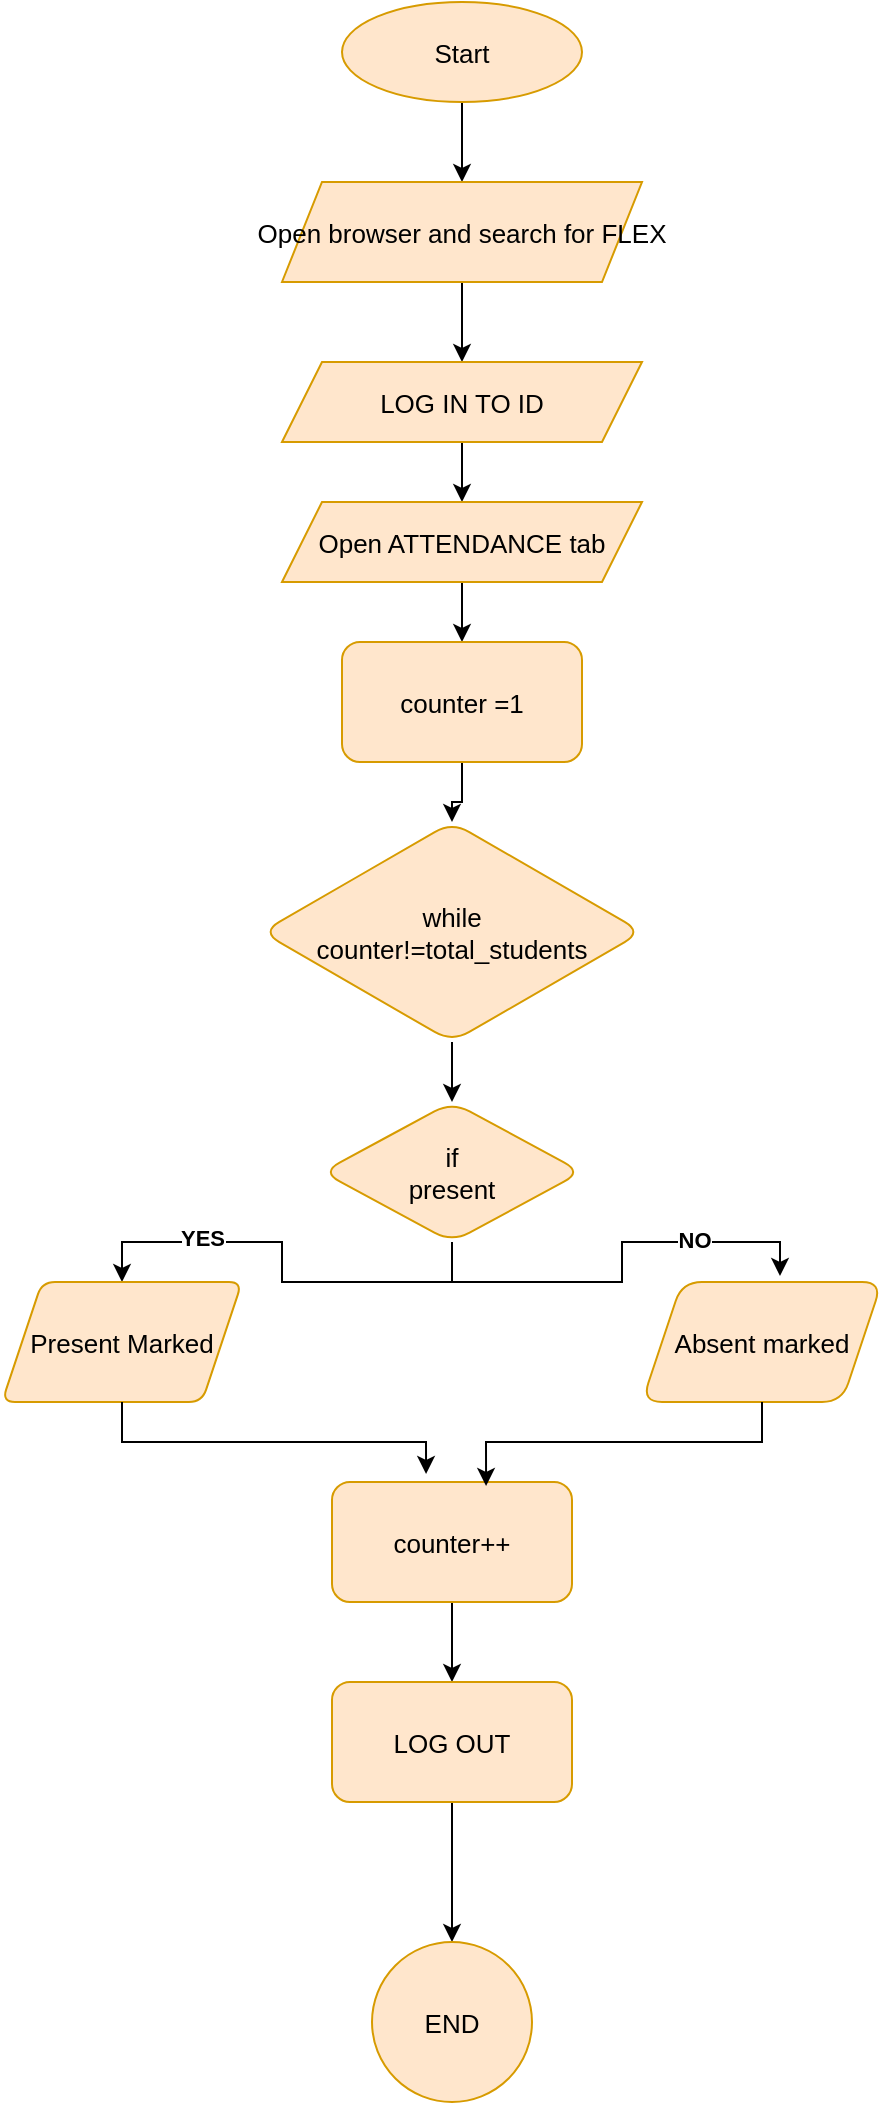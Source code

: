 <mxfile version="22.1.7" type="device">
  <diagram name="Page-1" id="n6BByCJTRdUzg_E2fNvC">
    <mxGraphModel dx="880" dy="478" grid="1" gridSize="10" guides="1" tooltips="1" connect="1" arrows="1" fold="1" page="1" pageScale="1" pageWidth="827" pageHeight="1169" math="0" shadow="0">
      <root>
        <mxCell id="0" />
        <mxCell id="1" parent="0" />
        <mxCell id="qlNw6Sple6F51iWNQv-O-3" value="" style="edgeStyle=orthogonalEdgeStyle;rounded=0;orthogonalLoop=1;jettySize=auto;html=1;" edge="1" parent="1" source="qlNw6Sple6F51iWNQv-O-1" target="qlNw6Sple6F51iWNQv-O-2">
          <mxGeometry relative="1" as="geometry" />
        </mxCell>
        <mxCell id="qlNw6Sple6F51iWNQv-O-1" value="Start" style="ellipse;fillColor=#ffe6cc;strokeColor=#d79b00;labelBackgroundColor=none;labelBorderColor=none;fontSize=13;" vertex="1" parent="1">
          <mxGeometry x="330" y="10" width="120" height="50" as="geometry" />
        </mxCell>
        <mxCell id="qlNw6Sple6F51iWNQv-O-5" value="" style="edgeStyle=orthogonalEdgeStyle;rounded=0;orthogonalLoop=1;jettySize=auto;html=1;" edge="1" parent="1" source="qlNw6Sple6F51iWNQv-O-2" target="qlNw6Sple6F51iWNQv-O-4">
          <mxGeometry relative="1" as="geometry" />
        </mxCell>
        <mxCell id="qlNw6Sple6F51iWNQv-O-2" value="Open browser and search for FLEX" style="shape=parallelogram;perimeter=parallelogramPerimeter;fixedSize=1;fillColor=#ffe6cc;strokeColor=#d79b00;labelBackgroundColor=none;labelBorderColor=none;fontSize=13;" vertex="1" parent="1">
          <mxGeometry x="300" y="100" width="180" height="50" as="geometry" />
        </mxCell>
        <mxCell id="qlNw6Sple6F51iWNQv-O-7" value="" style="edgeStyle=orthogonalEdgeStyle;rounded=0;orthogonalLoop=1;jettySize=auto;html=1;" edge="1" parent="1" source="qlNw6Sple6F51iWNQv-O-4" target="qlNw6Sple6F51iWNQv-O-6">
          <mxGeometry relative="1" as="geometry" />
        </mxCell>
        <mxCell id="qlNw6Sple6F51iWNQv-O-4" value="LOG IN TO ID" style="shape=parallelogram;perimeter=parallelogramPerimeter;fixedSize=1;fillColor=#ffe6cc;strokeColor=#d79b00;labelBackgroundColor=none;labelBorderColor=none;fontSize=13;" vertex="1" parent="1">
          <mxGeometry x="300" y="190" width="180" height="40" as="geometry" />
        </mxCell>
        <mxCell id="qlNw6Sple6F51iWNQv-O-11" value="" style="edgeStyle=orthogonalEdgeStyle;rounded=0;orthogonalLoop=1;jettySize=auto;html=1;" edge="1" parent="1" source="qlNw6Sple6F51iWNQv-O-6" target="qlNw6Sple6F51iWNQv-O-10">
          <mxGeometry relative="1" as="geometry" />
        </mxCell>
        <mxCell id="qlNw6Sple6F51iWNQv-O-6" value="Open ATTENDANCE tab" style="shape=parallelogram;perimeter=parallelogramPerimeter;fixedSize=1;fillColor=#ffe6cc;strokeColor=#d79b00;labelBackgroundColor=none;labelBorderColor=none;fontSize=13;" vertex="1" parent="1">
          <mxGeometry x="300" y="260" width="180" height="40" as="geometry" />
        </mxCell>
        <mxCell id="qlNw6Sple6F51iWNQv-O-13" value="" style="edgeStyle=orthogonalEdgeStyle;rounded=0;orthogonalLoop=1;jettySize=auto;html=1;" edge="1" parent="1" source="qlNw6Sple6F51iWNQv-O-10" target="qlNw6Sple6F51iWNQv-O-12">
          <mxGeometry relative="1" as="geometry" />
        </mxCell>
        <mxCell id="qlNw6Sple6F51iWNQv-O-10" value="counter =1" style="rounded=1;fillColor=#ffe6cc;strokeColor=#d79b00;labelBackgroundColor=none;labelBorderColor=none;fontSize=13;" vertex="1" parent="1">
          <mxGeometry x="330" y="330" width="120" height="60" as="geometry" />
        </mxCell>
        <mxCell id="qlNw6Sple6F51iWNQv-O-15" value="" style="edgeStyle=orthogonalEdgeStyle;rounded=0;orthogonalLoop=1;jettySize=auto;html=1;" edge="1" parent="1" source="qlNw6Sple6F51iWNQv-O-12" target="qlNw6Sple6F51iWNQv-O-14">
          <mxGeometry relative="1" as="geometry" />
        </mxCell>
        <mxCell id="qlNw6Sple6F51iWNQv-O-12" value="while&#xa;counter!=total_students" style="rhombus;rounded=1;fillColor=#ffe6cc;strokeColor=#d79b00;labelBackgroundColor=none;labelBorderColor=none;fontSize=13;" vertex="1" parent="1">
          <mxGeometry x="290" y="420" width="190" height="110" as="geometry" />
        </mxCell>
        <mxCell id="qlNw6Sple6F51iWNQv-O-28" style="edgeStyle=orthogonalEdgeStyle;rounded=0;orthogonalLoop=1;jettySize=auto;html=1;exitX=0.5;exitY=1;exitDx=0;exitDy=0;entryX=0.5;entryY=0;entryDx=0;entryDy=0;" edge="1" parent="1" source="qlNw6Sple6F51iWNQv-O-14" target="qlNw6Sple6F51iWNQv-O-16">
          <mxGeometry relative="1" as="geometry" />
        </mxCell>
        <mxCell id="qlNw6Sple6F51iWNQv-O-31" value="&lt;b&gt;YES&lt;/b&gt;" style="edgeLabel;html=1;align=center;verticalAlign=middle;resizable=0;points=[];" vertex="1" connectable="0" parent="qlNw6Sple6F51iWNQv-O-28">
          <mxGeometry x="0.467" y="-2" relative="1" as="geometry">
            <mxPoint as="offset" />
          </mxGeometry>
        </mxCell>
        <mxCell id="qlNw6Sple6F51iWNQv-O-14" value="if &#xa;present" style="rhombus;rounded=1;fillColor=#ffe6cc;strokeColor=#d79b00;labelBackgroundColor=none;labelBorderColor=none;fontSize=13;" vertex="1" parent="1">
          <mxGeometry x="320" y="560" width="130" height="70" as="geometry" />
        </mxCell>
        <mxCell id="qlNw6Sple6F51iWNQv-O-16" value="Present Marked" style="shape=parallelogram;perimeter=parallelogramPerimeter;fixedSize=1;rounded=1;arcSize=13;fillColor=#ffe6cc;strokeColor=#d79b00;labelBackgroundColor=none;labelBorderColor=none;fontSize=13;" vertex="1" parent="1">
          <mxGeometry x="160" y="650" width="120" height="60" as="geometry" />
        </mxCell>
        <mxCell id="qlNw6Sple6F51iWNQv-O-19" value="Absent marked" style="shape=parallelogram;perimeter=parallelogramPerimeter;fixedSize=1;rounded=1;fillColor=#ffe6cc;strokeColor=#d79b00;labelBackgroundColor=none;labelBorderColor=none;fontSize=13;" vertex="1" parent="1">
          <mxGeometry x="480" y="650" width="120" height="60" as="geometry" />
        </mxCell>
        <mxCell id="qlNw6Sple6F51iWNQv-O-33" value="" style="edgeStyle=orthogonalEdgeStyle;rounded=0;orthogonalLoop=1;jettySize=auto;html=1;" edge="1" parent="1" source="qlNw6Sple6F51iWNQv-O-24" target="qlNw6Sple6F51iWNQv-O-32">
          <mxGeometry relative="1" as="geometry" />
        </mxCell>
        <mxCell id="qlNw6Sple6F51iWNQv-O-24" value="counter++" style="rounded=1;fillColor=#ffe6cc;strokeColor=#d79b00;labelBackgroundColor=none;labelBorderColor=none;fontSize=13;" vertex="1" parent="1">
          <mxGeometry x="325" y="750" width="120" height="60" as="geometry" />
        </mxCell>
        <mxCell id="qlNw6Sple6F51iWNQv-O-26" style="edgeStyle=orthogonalEdgeStyle;rounded=0;orthogonalLoop=1;jettySize=auto;html=1;exitX=0.5;exitY=1;exitDx=0;exitDy=0;entryX=0.642;entryY=0.033;entryDx=0;entryDy=0;entryPerimeter=0;" edge="1" parent="1" source="qlNw6Sple6F51iWNQv-O-19" target="qlNw6Sple6F51iWNQv-O-24">
          <mxGeometry relative="1" as="geometry" />
        </mxCell>
        <mxCell id="qlNw6Sple6F51iWNQv-O-27" style="edgeStyle=orthogonalEdgeStyle;rounded=0;orthogonalLoop=1;jettySize=auto;html=1;exitX=0.5;exitY=1;exitDx=0;exitDy=0;entryX=0.392;entryY=-0.067;entryDx=0;entryDy=0;entryPerimeter=0;" edge="1" parent="1" source="qlNw6Sple6F51iWNQv-O-16" target="qlNw6Sple6F51iWNQv-O-24">
          <mxGeometry relative="1" as="geometry" />
        </mxCell>
        <mxCell id="qlNw6Sple6F51iWNQv-O-29" style="edgeStyle=orthogonalEdgeStyle;rounded=0;orthogonalLoop=1;jettySize=auto;html=1;exitX=0.5;exitY=1;exitDx=0;exitDy=0;entryX=0.575;entryY=-0.05;entryDx=0;entryDy=0;entryPerimeter=0;" edge="1" parent="1" source="qlNw6Sple6F51iWNQv-O-14" target="qlNw6Sple6F51iWNQv-O-19">
          <mxGeometry relative="1" as="geometry" />
        </mxCell>
        <mxCell id="qlNw6Sple6F51iWNQv-O-30" value="&lt;b&gt;NO&lt;/b&gt;" style="edgeLabel;html=1;align=center;verticalAlign=middle;resizable=0;points=[];" vertex="1" connectable="0" parent="qlNw6Sple6F51iWNQv-O-29">
          <mxGeometry x="0.457" y="1" relative="1" as="geometry">
            <mxPoint as="offset" />
          </mxGeometry>
        </mxCell>
        <mxCell id="qlNw6Sple6F51iWNQv-O-35" value="" style="edgeStyle=orthogonalEdgeStyle;rounded=0;orthogonalLoop=1;jettySize=auto;html=1;" edge="1" parent="1" source="qlNw6Sple6F51iWNQv-O-32" target="qlNw6Sple6F51iWNQv-O-34">
          <mxGeometry relative="1" as="geometry" />
        </mxCell>
        <mxCell id="qlNw6Sple6F51iWNQv-O-32" value="LOG OUT" style="rounded=1;fillColor=#ffe6cc;strokeColor=#d79b00;labelBackgroundColor=none;labelBorderColor=none;fontSize=13;" vertex="1" parent="1">
          <mxGeometry x="325" y="850" width="120" height="60" as="geometry" />
        </mxCell>
        <mxCell id="qlNw6Sple6F51iWNQv-O-34" value="END" style="ellipse;rounded=1;fillColor=#ffe6cc;strokeColor=#d79b00;labelBackgroundColor=none;labelBorderColor=none;fontSize=13;" vertex="1" parent="1">
          <mxGeometry x="345" y="980" width="80" height="80" as="geometry" />
        </mxCell>
      </root>
    </mxGraphModel>
  </diagram>
</mxfile>
